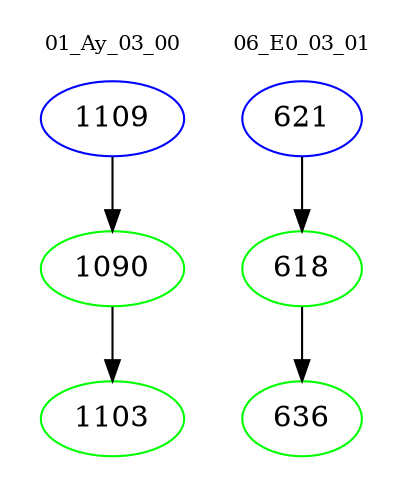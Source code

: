 digraph{
subgraph cluster_0 {
color = white
label = "01_Ay_03_00";
fontsize=10;
T0_1109 [label="1109", color="blue"]
T0_1109 -> T0_1090 [color="black"]
T0_1090 [label="1090", color="green"]
T0_1090 -> T0_1103 [color="black"]
T0_1103 [label="1103", color="green"]
}
subgraph cluster_1 {
color = white
label = "06_E0_03_01";
fontsize=10;
T1_621 [label="621", color="blue"]
T1_621 -> T1_618 [color="black"]
T1_618 [label="618", color="green"]
T1_618 -> T1_636 [color="black"]
T1_636 [label="636", color="green"]
}
}
